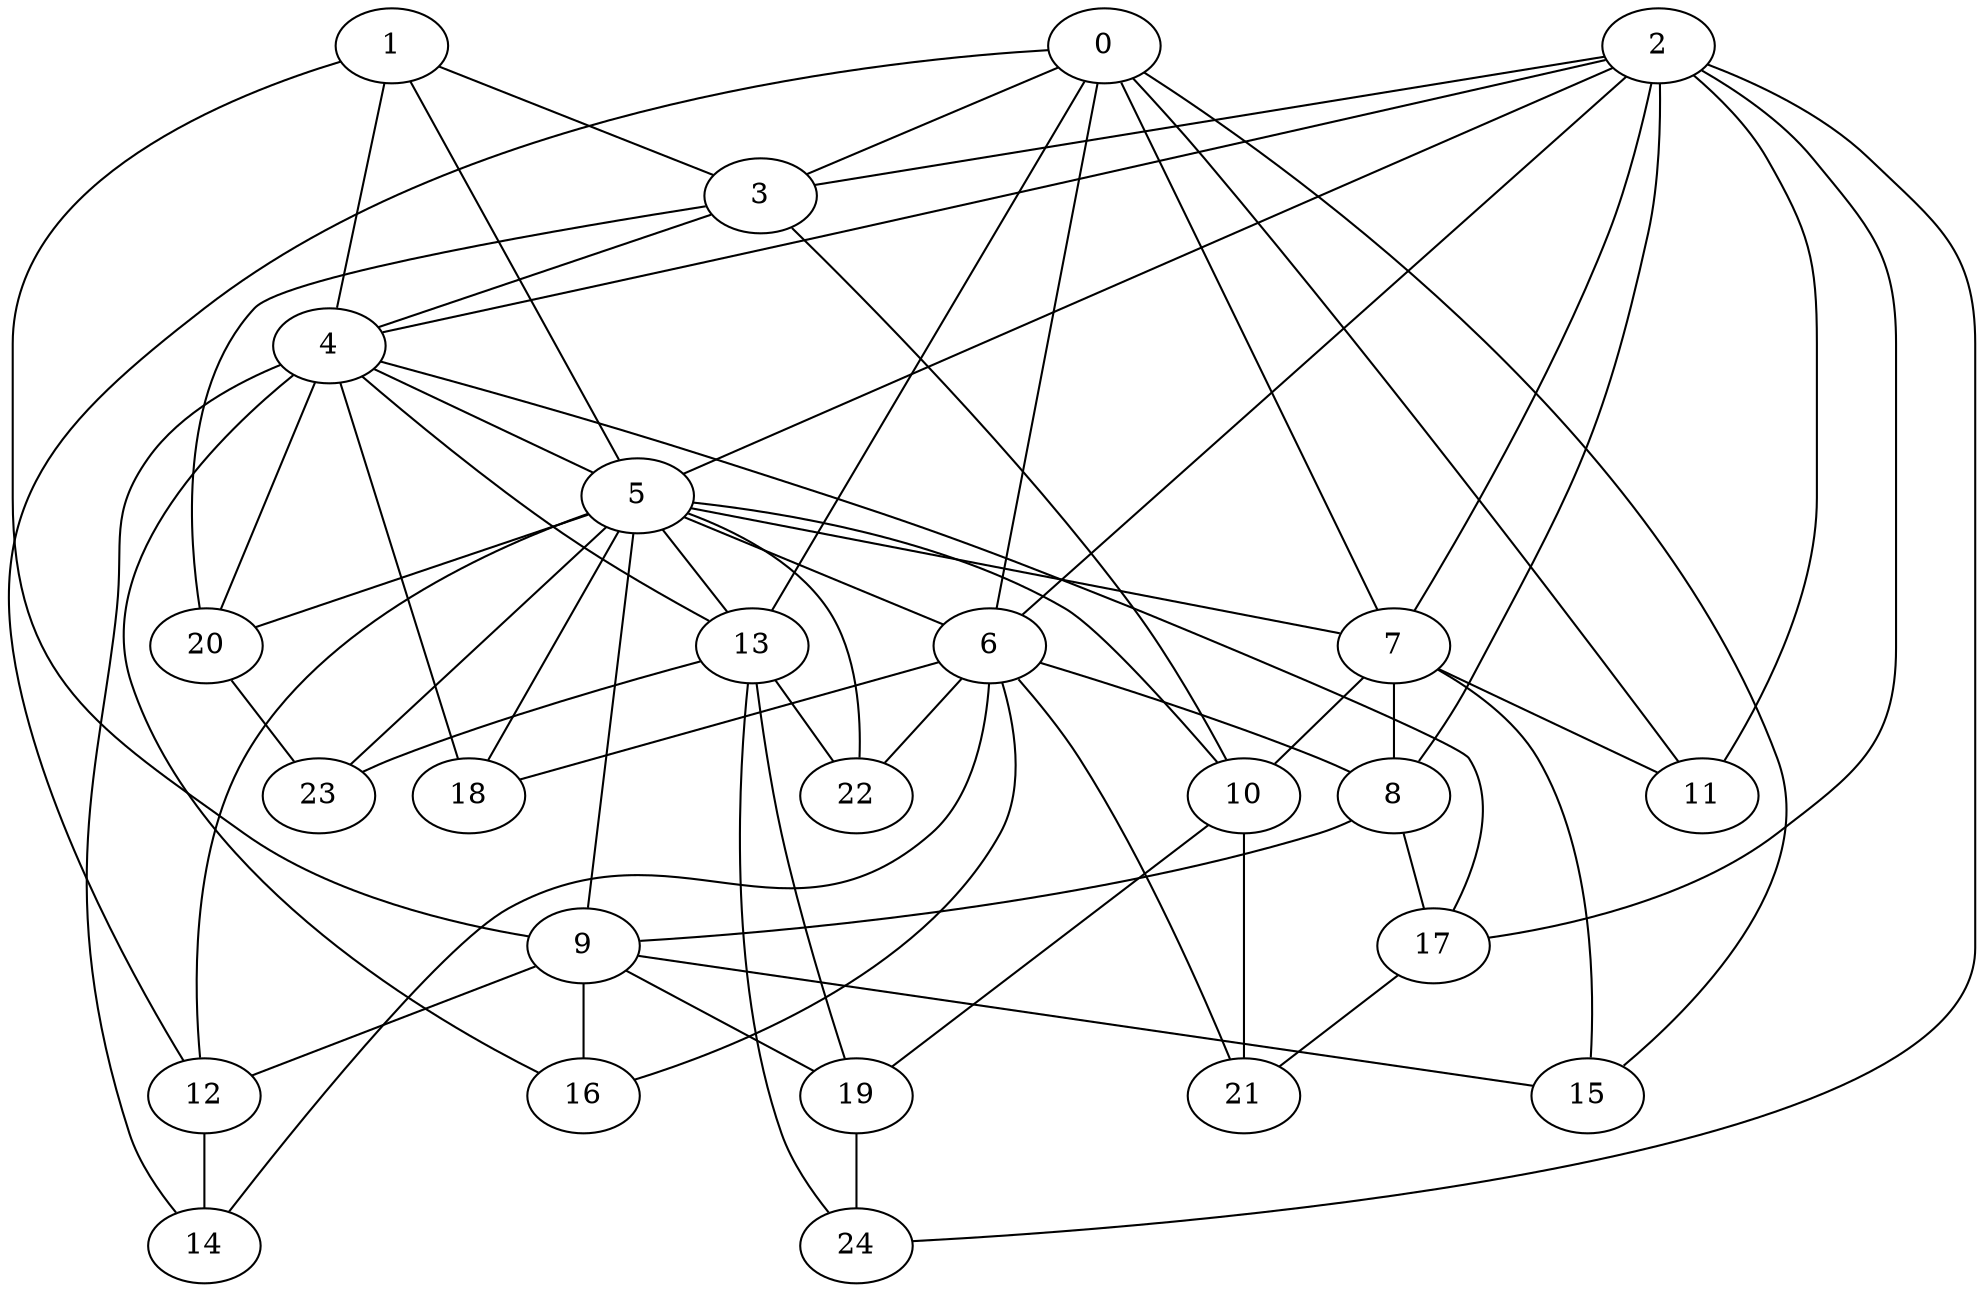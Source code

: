 strict graph "barabasi_albert_graph(25,3)" {
0;
1;
2;
3;
4;
5;
6;
7;
8;
9;
10;
11;
12;
13;
14;
15;
16;
17;
18;
19;
20;
21;
22;
23;
24;
0 -- 3  [is_available=True, prob="0.500745777821"];
0 -- 6  [is_available=True, prob="0.556153925821"];
0 -- 7  [is_available=True, prob="0.445323349205"];
0 -- 11  [is_available=True, prob="0.298741468981"];
0 -- 12  [is_available=True, prob="0.350767882074"];
0 -- 13  [is_available=True, prob="1.0"];
0 -- 15  [is_available=True, prob="0.681590766064"];
1 -- 9  [is_available=True, prob="0.0598281952957"];
1 -- 3  [is_available=True, prob="1.0"];
1 -- 4  [is_available=True, prob="0.983779481997"];
1 -- 5  [is_available=True, prob="0.730817351789"];
2 -- 3  [is_available=True, prob="0.515952554186"];
2 -- 4  [is_available=True, prob="0.595134116629"];
2 -- 5  [is_available=True, prob="0.433179052732"];
2 -- 6  [is_available=True, prob="0.221768734171"];
2 -- 7  [is_available=True, prob="1.0"];
2 -- 8  [is_available=True, prob="0.719091736548"];
2 -- 11  [is_available=True, prob="0.185397587131"];
2 -- 17  [is_available=True, prob="1.0"];
2 -- 24  [is_available=True, prob="0.250035520924"];
3 -- 4  [is_available=True, prob="0.771348201203"];
3 -- 10  [is_available=True, prob="1.0"];
3 -- 20  [is_available=True, prob="0.356677208216"];
4 -- 5  [is_available=True, prob="0.382336304974"];
4 -- 13  [is_available=True, prob="1.0"];
4 -- 14  [is_available=True, prob="1.0"];
4 -- 16  [is_available=True, prob="0.831191585708"];
4 -- 17  [is_available=True, prob="1.0"];
4 -- 18  [is_available=True, prob="0.183427698063"];
4 -- 20  [is_available=True, prob="0.348632897552"];
5 -- 6  [is_available=True, prob="0.393358668477"];
5 -- 7  [is_available=True, prob="1.0"];
5 -- 9  [is_available=True, prob="0.331970672926"];
5 -- 10  [is_available=True, prob="0.452529781861"];
5 -- 12  [is_available=True, prob="1.0"];
5 -- 13  [is_available=True, prob="0.425580394318"];
5 -- 18  [is_available=True, prob="0.900124528561"];
5 -- 20  [is_available=True, prob="0.0663152101403"];
5 -- 22  [is_available=True, prob="0.97367843862"];
5 -- 23  [is_available=True, prob="0.795209492525"];
6 -- 8  [is_available=True, prob="0.689540908026"];
6 -- 14  [is_available=True, prob="0.732680448121"];
6 -- 16  [is_available=True, prob="0.566082845203"];
6 -- 18  [is_available=True, prob="0.776620190431"];
6 -- 21  [is_available=True, prob="0.0203679660492"];
6 -- 22  [is_available=True, prob="0.641543644419"];
7 -- 8  [is_available=True, prob="0.679643725617"];
7 -- 10  [is_available=True, prob="0.067284107664"];
7 -- 11  [is_available=True, prob="1.0"];
7 -- 15  [is_available=True, prob="0.802943767711"];
8 -- 9  [is_available=True, prob="0.943819029103"];
8 -- 17  [is_available=True, prob="1.0"];
9 -- 12  [is_available=True, prob="1.0"];
9 -- 15  [is_available=True, prob="0.448594881646"];
9 -- 16  [is_available=True, prob="0.214317727546"];
9 -- 19  [is_available=True, prob="1.0"];
10 -- 19  [is_available=True, prob="0.462455088235"];
10 -- 21  [is_available=True, prob="0.0368702585567"];
12 -- 14  [is_available=True, prob="0.684904155686"];
13 -- 19  [is_available=True, prob="0.399992089844"];
13 -- 22  [is_available=True, prob="0.828524112981"];
13 -- 23  [is_available=True, prob="0.269943058556"];
13 -- 24  [is_available=True, prob="0.711015247859"];
17 -- 21  [is_available=True, prob="0.587522949944"];
19 -- 24  [is_available=True, prob="0.53696688041"];
20 -- 23  [is_available=True, prob="0.724040334582"];
}
